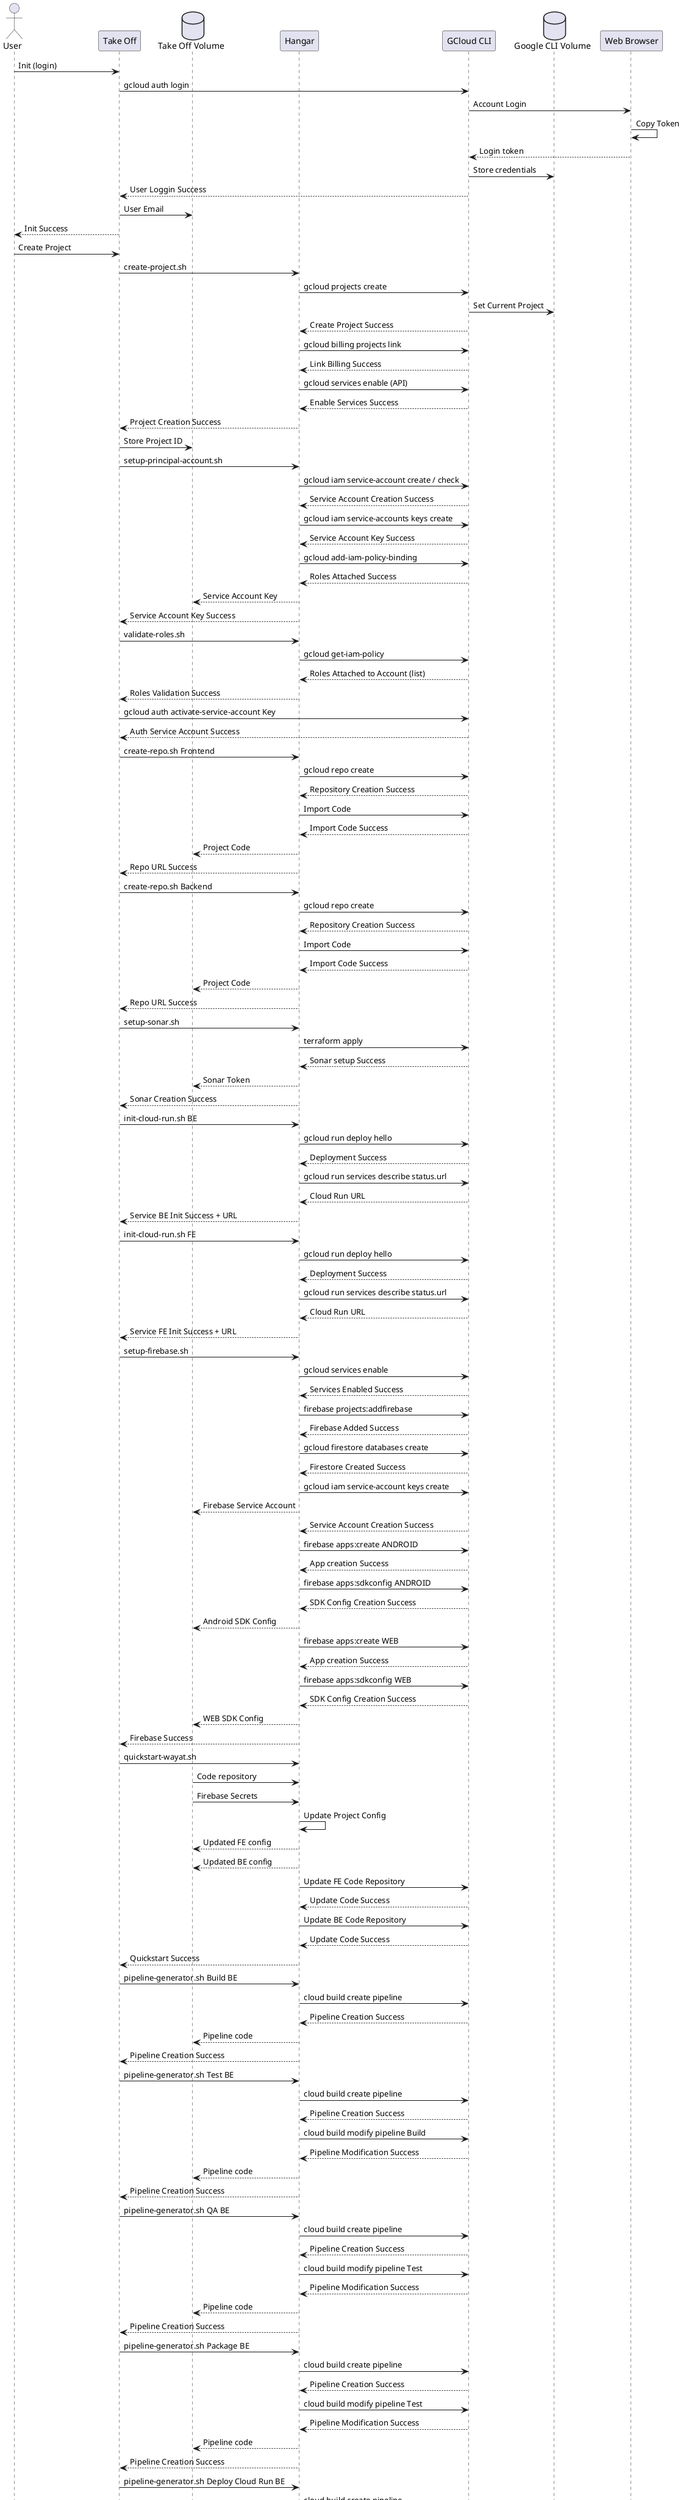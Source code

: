 @startuml sequence

actor       User                as User
participant "Take Off"          as TakeOff
database    "Take Off Volume"    as Cache
participant "Hangar"            as Hangar
participant "GCloud CLI"        as Gcloud
database    "Google CLI Volume"         as Clicache
participant "Web Browser"       as Web


User -> TakeOff : Init (login)
TakeOff -> Gcloud: gcloud auth login
Gcloud -> Web: Account Login
Web -> Web : Copy Token
Web --> Gcloud: Login token
Gcloud -> Clicache: Store credentials
Gcloud --> TakeOff: User Loggin Success
TakeOff -> Cache: User Email
TakeOff --> User : Init Success


User -> TakeOff : Create Project

TakeOff -> Hangar : create-project.sh
Hangar -> Gcloud : gcloud projects create
Gcloud -> Clicache : Set Current Project
Gcloud --> Hangar : Create Project Success
Hangar -> Gcloud : gcloud billing projects link
Gcloud --> Hangar : Link Billing Success
Hangar -> Gcloud : gcloud services enable (API)
Gcloud --> Hangar : Enable Services Success
Hangar --> TakeOff : Project Creation Success
TakeOff -> Cache : Store Project ID

TakeOff -> Hangar : setup-principal-account.sh
Hangar -> Gcloud : gcloud iam service-account create / check
Gcloud --> Hangar : Service Account Creation Success
Hangar -> Gcloud : gcloud iam service-accounts keys create
Gcloud --> Hangar : Service Account Key Success
Hangar -> Gcloud : gcloud add-iam-policy-binding
Gcloud --> Hangar : Roles Attached Success
Hangar --> Cache : Service Account Key
Hangar --> TakeOff : Service Account Key Success


TakeOff -> Hangar : validate-roles.sh
' Opcional
Hangar -> Gcloud : gcloud get-iam-policy
Gcloud --> Hangar : Roles Attached to Account (list)
Hangar --> TakeOff : Roles Validation Success
' Revisar Como gestionar esta key
TakeOff -> Gcloud : gcloud auth activate-service-account Key
Gcloud --> TakeOff : Auth Service Account Success

TakeOff -> Hangar : create-repo.sh Frontend
Hangar -> Gcloud : gcloud repo create
Gcloud --> Hangar : Repository Creation Success
Hangar -> Gcloud : Import Code
Gcloud --> Hangar : Import Code Success
Hangar --> Cache : Project Code
Hangar --> TakeOff : Repo URL Success

TakeOff -> Hangar : create-repo.sh Backend
Hangar -> Gcloud : gcloud repo create
Gcloud --> Hangar : Repository Creation Success
Hangar -> Gcloud : Import Code
Gcloud --> Hangar : Import Code Success
Hangar --> Cache : Project Code
Hangar --> TakeOff : Repo URL Success

TakeOff -> Hangar : setup-sonar.sh
Hangar -> Gcloud : terraform apply
Gcloud --> Hangar : Sonar setup Success
Hangar --> Cache : Sonar Token
Hangar --> TakeOff : Sonar Creation Success

TakeOff -> Hangar : init-cloud-run.sh BE
Hangar -> Gcloud :  gcloud run deploy hello
Gcloud --> Hangar : Deployment Success
Hangar -> Gcloud : gcloud run services describe status.url
Gcloud --> Hangar : Cloud Run URL
Hangar --> TakeOff : Service BE Init Success + URL

TakeOff -> Hangar : init-cloud-run.sh FE
Hangar -> Gcloud :  gcloud run deploy hello
Gcloud --> Hangar : Deployment Success
Hangar -> Gcloud : gcloud run services describe status.url
Gcloud --> Hangar : Cloud Run URL
Hangar --> TakeOff : Service FE Init Success + URL

TakeOff -> Hangar : setup-firebase.sh
Hangar -> Gcloud : gcloud services enable
Gcloud --> Hangar : Services Enabled Success
Hangar -> Gcloud : firebase projects:addfirebase
Gcloud --> Hangar : Firebase Added Success
Hangar -> Gcloud : gcloud firestore databases create
Gcloud --> Hangar : Firestore Created Success
Hangar -> Gcloud : gcloud iam service-account keys create
Hangar --> Cache : Firebase Service Account
Gcloud --> Hangar : Service Account Creation Success
Hangar -> Gcloud : firebase apps:create ANDROID
Gcloud --> Hangar : App creation Success
Hangar -> Gcloud : firebase apps:sdkconfig ANDROID
Gcloud --> Hangar : SDK Config Creation Success
Hangar --> Cache : Android SDK Config
Hangar -> Gcloud : firebase apps:create WEB
Gcloud --> Hangar : App creation Success
Hangar -> Gcloud : firebase apps:sdkconfig WEB
Gcloud --> Hangar : SDK Config Creation Success
Hangar --> Cache : WEB SDK Config

Hangar --> TakeOff : Firebase Success

TakeOff -> Hangar : quickstart-wayat.sh
Cache -> Hangar : Code repository
Cache -> Hangar : Firebase Secrets
Hangar -> Hangar : Update Project Config
Hangar --> Cache : Updated FE config
Hangar --> Cache : Updated BE config
Hangar -> Gcloud : Update FE Code Repository
Gcloud --> Hangar : Update Code Success
Hangar -> Gcloud : Update BE Code Repository
Gcloud --> Hangar : Update Code Success
Hangar --> TakeOff : Quickstart Success

TakeOff -> Hangar : pipeline-generator.sh Build BE
Hangar -> Gcloud : cloud build create pipeline
Gcloud --> Hangar : Pipeline Creation Success
Hangar --> Cache : Pipeline code
Hangar --> TakeOff : Pipeline Creation Success
TakeOff -> Hangar : pipeline-generator.sh Test BE
Hangar -> Gcloud : cloud build create pipeline
Gcloud --> Hangar : Pipeline Creation Success
Hangar -> Gcloud : cloud build modify pipeline Build
Gcloud --> Hangar : Pipeline Modification Success
Hangar --> Cache : Pipeline code
Hangar --> TakeOff : Pipeline Creation Success
TakeOff -> Hangar : pipeline-generator.sh QA BE
Hangar -> Gcloud : cloud build create pipeline
Gcloud --> Hangar : Pipeline Creation Success
Hangar -> Gcloud : cloud build modify pipeline Test
Gcloud --> Hangar : Pipeline Modification Success
Hangar --> Cache : Pipeline code
Hangar --> TakeOff : Pipeline Creation Success
TakeOff -> Hangar : pipeline-generator.sh Package BE
Hangar -> Gcloud : cloud build create pipeline
Gcloud --> Hangar : Pipeline Creation Success
Hangar -> Gcloud : cloud build modify pipeline Test
Gcloud --> Hangar : Pipeline Modification Success
Hangar --> Cache : Pipeline code
Hangar --> TakeOff : Pipeline Creation Success
TakeOff -> Hangar : pipeline-generator.sh Deploy Cloud Run BE
Hangar -> Gcloud : cloud build create pipeline
Gcloud --> Hangar : Pipeline Creation Success
Hangar -> Gcloud : cloud build modify pipeline Package 
Gcloud --> Hangar : Pipeline Modification Success
Hangar --> Cache : Pipeline code
Hangar --> TakeOff : Pipeline Creation Success

TakeOff -> Hangar : pipeline-generator.sh Build FE
Hangar -> Gcloud : cloud build create pipeline
Gcloud --> Hangar : Pipeline Creation Success
Hangar --> Cache : Pipeline code
Hangar --> TakeOff : Pipeline Creation Success
TakeOff -> Hangar : pipeline-generator.sh Test FE
Hangar -> Gcloud : cloud build create pipeline
Gcloud --> Hangar : Pipeline Creation Success
Hangar -> Gcloud : cloud build modify pipeline Build
Gcloud --> Hangar : Pipeline Modification Success
Hangar --> Cache : Pipeline code
Hangar --> TakeOff : Pipeline Creation Success
TakeOff -> Hangar : pipeline-generator.sh QA FE
Hangar -> Gcloud : cloud build create pipeline
Gcloud --> Hangar : Pipeline Creation Success
Hangar -> Gcloud : cloud build modify pipeline Test
Gcloud --> Hangar : Pipeline Modification Success
Hangar --> Cache : Pipeline code
Hangar --> TakeOff : Pipeline Creation Success
TakeOff -> Hangar : pipeline-generator.sh Package FE
Hangar -> Gcloud : cloud build create pipeline
Gcloud --> Hangar : Pipeline Creation Success
Hangar -> Gcloud : cloud build modify pipeline Test
Gcloud --> Hangar : Pipeline Modification Success
Hangar --> Cache : Pipeline code
Hangar --> TakeOff : Pipeline Creation Success
TakeOff -> Hangar : pipeline-generator.sh Deploy Cloud Run FE
Hangar -> Gcloud : cloud build create pipeline
Gcloud --> Hangar : Pipeline Creation Success
Hangar -> Gcloud : cloud build modify pipeline Package
Gcloud --> Hangar : Pipeline Modification Success
Hangar --> Cache : Pipeline code
Hangar --> TakeOff : Pipeline Creation Success

TakeOff --> User : Project Creation Success
@enduml